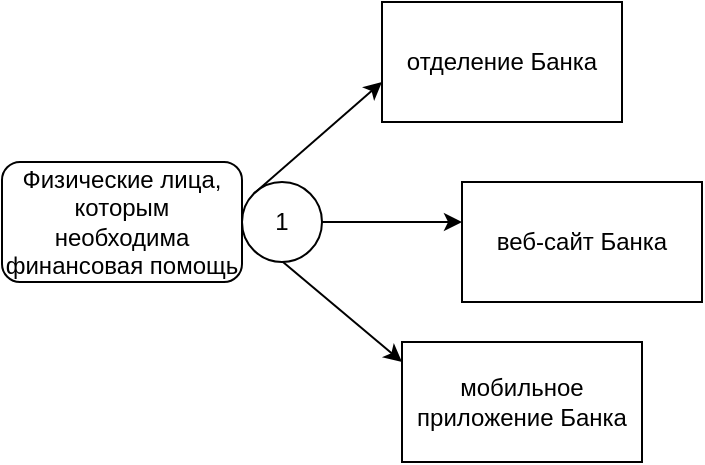 <mxfile version="26.0.6">
  <diagram name="Страница — 1" id="4WTd9xNf0BCG5S9FvhcH">
    <mxGraphModel dx="1434" dy="772" grid="1" gridSize="11" guides="1" tooltips="1" connect="1" arrows="1" fold="1" page="1" pageScale="1" pageWidth="827" pageHeight="1169" math="0" shadow="0">
      <root>
        <mxCell id="0" />
        <mxCell id="1" parent="0" />
        <mxCell id="UthzFKc7wNWGrTZOT3eT-1" value="&lt;font style=&quot;vertical-align: inherit;&quot;&gt;&lt;font style=&quot;vertical-align: inherit;&quot;&gt;Физические лица, которым необходима финансовая помощь&lt;/font&gt;&lt;/font&gt;" style="rounded=1;whiteSpace=wrap;html=1;" vertex="1" parent="1">
          <mxGeometry x="10" y="310" width="120" height="60" as="geometry" />
        </mxCell>
        <mxCell id="UthzFKc7wNWGrTZOT3eT-2" value="" style="endArrow=classic;html=1;rounded=0;exitX=0;exitY=0;exitDx=0;exitDy=0;" edge="1" parent="1" source="UthzFKc7wNWGrTZOT3eT-8">
          <mxGeometry width="50" height="50" relative="1" as="geometry">
            <mxPoint x="150" y="320" as="sourcePoint" />
            <mxPoint x="200" y="270" as="targetPoint" />
          </mxGeometry>
        </mxCell>
        <mxCell id="UthzFKc7wNWGrTZOT3eT-3" value="" style="endArrow=classic;html=1;rounded=0;exitX=1;exitY=0.5;exitDx=0;exitDy=0;" edge="1" parent="1" source="UthzFKc7wNWGrTZOT3eT-8">
          <mxGeometry width="50" height="50" relative="1" as="geometry">
            <mxPoint x="170" y="350" as="sourcePoint" />
            <mxPoint x="240" y="340" as="targetPoint" />
            <Array as="points" />
          </mxGeometry>
        </mxCell>
        <mxCell id="UthzFKc7wNWGrTZOT3eT-4" value="" style="endArrow=classic;html=1;rounded=0;exitX=0.125;exitY=0.675;exitDx=0;exitDy=0;exitPerimeter=0;" edge="1" parent="1" source="UthzFKc7wNWGrTZOT3eT-8">
          <mxGeometry width="50" height="50" relative="1" as="geometry">
            <mxPoint x="170" y="380" as="sourcePoint" />
            <mxPoint x="210" y="410" as="targetPoint" />
          </mxGeometry>
        </mxCell>
        <mxCell id="UthzFKc7wNWGrTZOT3eT-5" value="&lt;font style=&quot;vertical-align: inherit;&quot;&gt;&lt;font style=&quot;vertical-align: inherit;&quot;&gt;отделение Банка&lt;/font&gt;&lt;/font&gt;" style="rounded=0;whiteSpace=wrap;html=1;" vertex="1" parent="1">
          <mxGeometry x="200" y="230" width="120" height="60" as="geometry" />
        </mxCell>
        <mxCell id="UthzFKc7wNWGrTZOT3eT-6" value="&lt;font style=&quot;vertical-align: inherit;&quot;&gt;&lt;font style=&quot;vertical-align: inherit;&quot;&gt;веб-сайт Банка&lt;/font&gt;&lt;/font&gt;" style="rounded=0;whiteSpace=wrap;html=1;" vertex="1" parent="1">
          <mxGeometry x="240" y="320" width="120" height="60" as="geometry" />
        </mxCell>
        <mxCell id="UthzFKc7wNWGrTZOT3eT-7" value="&lt;font style=&quot;vertical-align: inherit;&quot;&gt;&lt;font style=&quot;vertical-align: inherit;&quot;&gt;мобильное приложение Банка&lt;/font&gt;&lt;/font&gt;" style="rounded=0;whiteSpace=wrap;html=1;" vertex="1" parent="1">
          <mxGeometry x="210" y="400" width="120" height="60" as="geometry" />
        </mxCell>
        <mxCell id="UthzFKc7wNWGrTZOT3eT-9" value="" style="endArrow=none;html=1;rounded=0;exitX=1;exitY=0.5;exitDx=0;exitDy=0;" edge="1" parent="1" source="UthzFKc7wNWGrTZOT3eT-1" target="UthzFKc7wNWGrTZOT3eT-8">
          <mxGeometry width="50" height="50" relative="1" as="geometry">
            <mxPoint x="150" y="340" as="sourcePoint" />
            <mxPoint x="240" y="340" as="targetPoint" />
            <Array as="points" />
          </mxGeometry>
        </mxCell>
        <mxCell id="UthzFKc7wNWGrTZOT3eT-8" value="&lt;font style=&quot;vertical-align: inherit;&quot;&gt;&lt;font style=&quot;vertical-align: inherit;&quot;&gt;1&lt;/font&gt;&lt;/font&gt;" style="ellipse;whiteSpace=wrap;html=1;aspect=fixed;" vertex="1" parent="1">
          <mxGeometry x="130" y="320" width="40" height="40" as="geometry" />
        </mxCell>
      </root>
    </mxGraphModel>
  </diagram>
</mxfile>
